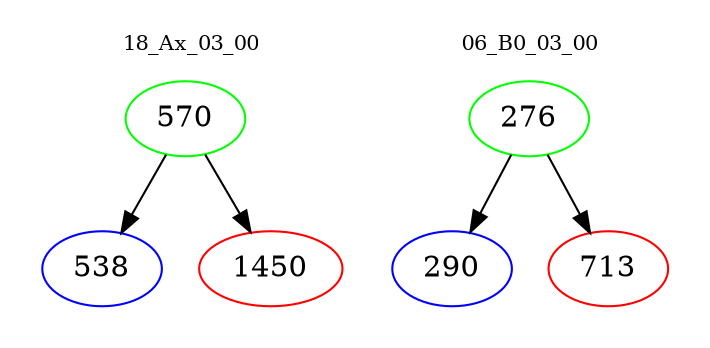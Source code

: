 digraph{
subgraph cluster_0 {
color = white
label = "18_Ax_03_00";
fontsize=10;
T0_570 [label="570", color="green"]
T0_570 -> T0_538 [color="black"]
T0_538 [label="538", color="blue"]
T0_570 -> T0_1450 [color="black"]
T0_1450 [label="1450", color="red"]
}
subgraph cluster_1 {
color = white
label = "06_B0_03_00";
fontsize=10;
T1_276 [label="276", color="green"]
T1_276 -> T1_290 [color="black"]
T1_290 [label="290", color="blue"]
T1_276 -> T1_713 [color="black"]
T1_713 [label="713", color="red"]
}
}
